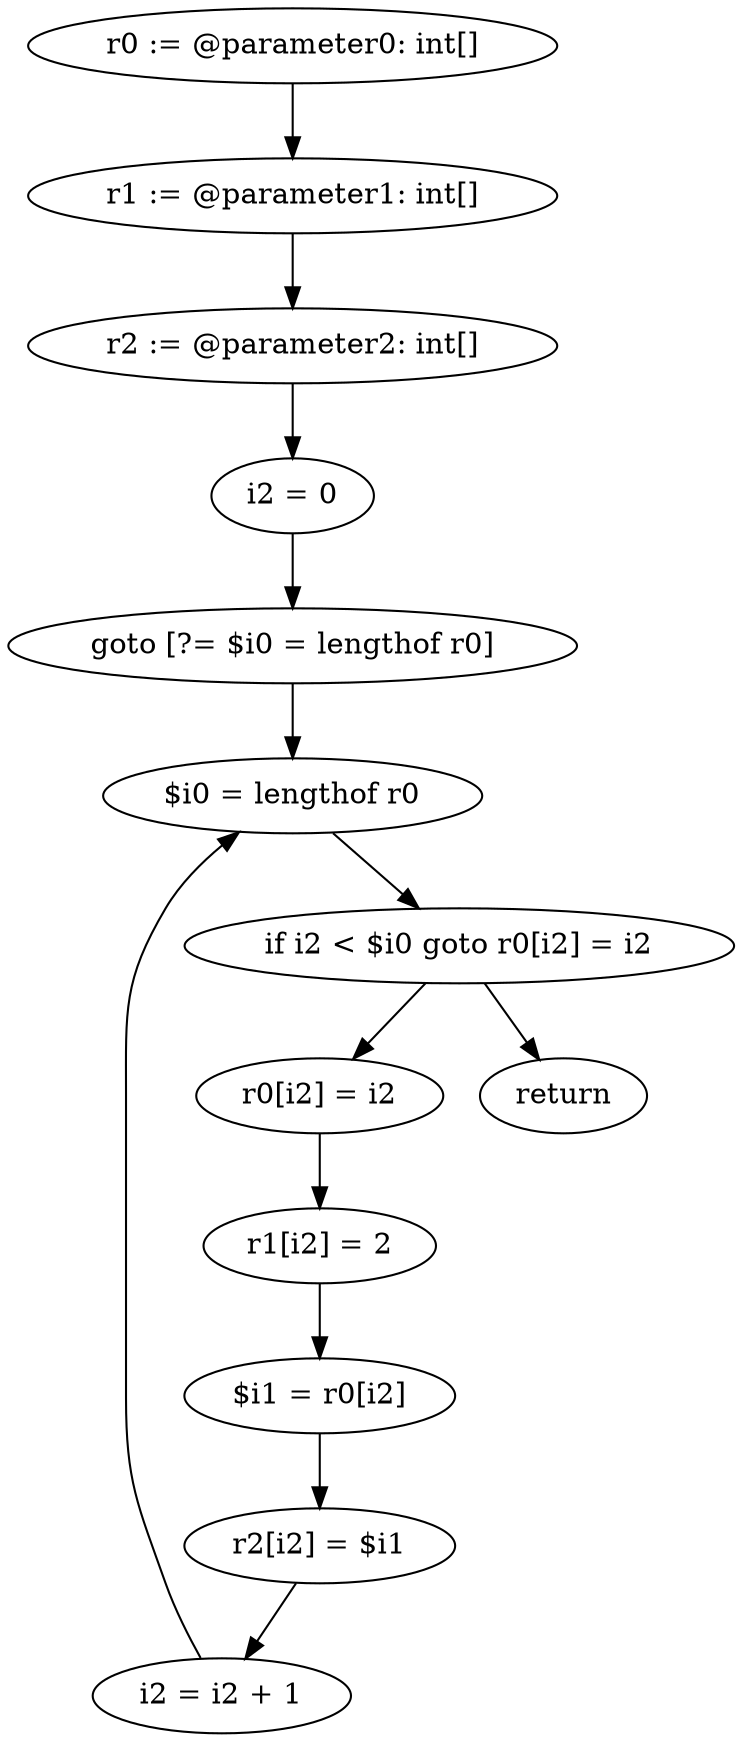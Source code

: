 digraph "unitGraph" {
    "r0 := @parameter0: int[]"
    "r1 := @parameter1: int[]"
    "r2 := @parameter2: int[]"
    "i2 = 0"
    "goto [?= $i0 = lengthof r0]"
    "r0[i2] = i2"
    "r1[i2] = 2"
    "$i1 = r0[i2]"
    "r2[i2] = $i1"
    "i2 = i2 + 1"
    "$i0 = lengthof r0"
    "if i2 < $i0 goto r0[i2] = i2"
    "return"
    "r0 := @parameter0: int[]"->"r1 := @parameter1: int[]";
    "r1 := @parameter1: int[]"->"r2 := @parameter2: int[]";
    "r2 := @parameter2: int[]"->"i2 = 0";
    "i2 = 0"->"goto [?= $i0 = lengthof r0]";
    "goto [?= $i0 = lengthof r0]"->"$i0 = lengthof r0";
    "r0[i2] = i2"->"r1[i2] = 2";
    "r1[i2] = 2"->"$i1 = r0[i2]";
    "$i1 = r0[i2]"->"r2[i2] = $i1";
    "r2[i2] = $i1"->"i2 = i2 + 1";
    "i2 = i2 + 1"->"$i0 = lengthof r0";
    "$i0 = lengthof r0"->"if i2 < $i0 goto r0[i2] = i2";
    "if i2 < $i0 goto r0[i2] = i2"->"return";
    "if i2 < $i0 goto r0[i2] = i2"->"r0[i2] = i2";
}
